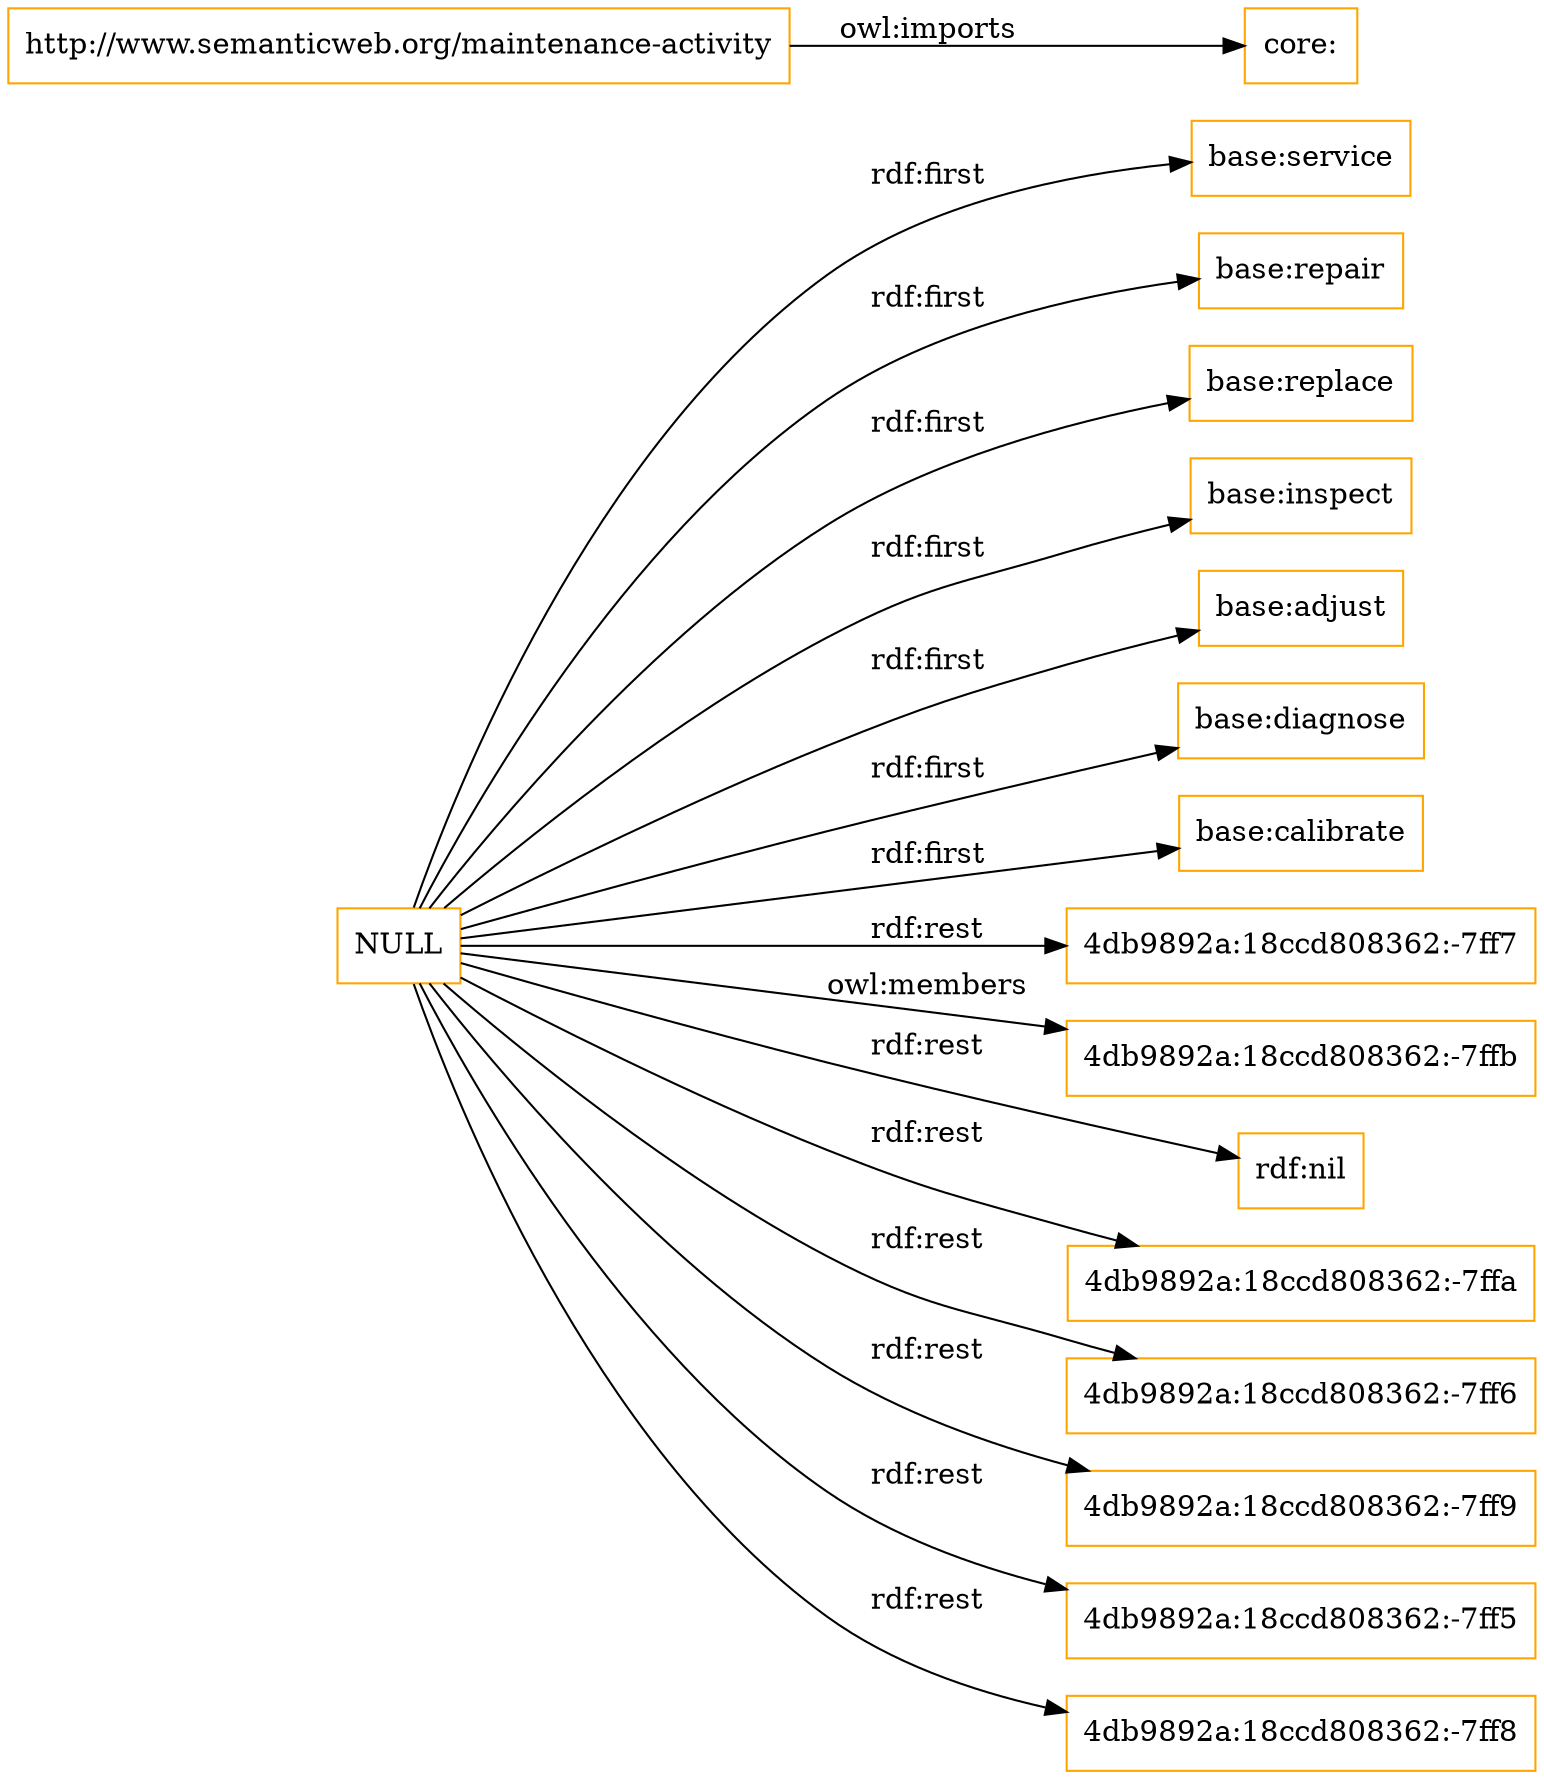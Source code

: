 digraph ar2dtool_diagram { 
rankdir=LR;
size="1501"
node [shape = rectangle, color="orange"]; "base:service" "base:repair" "base:replace" "base:inspect" "base:adjust" "base:diagnose" "base:calibrate" ; /*classes style*/
	"http://www.semanticweb.org/maintenance-activity" -> "core:" [ label = "owl:imports" ];
	"NULL" -> "base:calibrate" [ label = "rdf:first" ];
	"NULL" -> "base:replace" [ label = "rdf:first" ];
	"NULL" -> "4db9892a:18ccd808362:-7ff7" [ label = "rdf:rest" ];
	"NULL" -> "4db9892a:18ccd808362:-7ffb" [ label = "owl:members" ];
	"NULL" -> "base:adjust" [ label = "rdf:first" ];
	"NULL" -> "rdf:nil" [ label = "rdf:rest" ];
	"NULL" -> "4db9892a:18ccd808362:-7ffa" [ label = "rdf:rest" ];
	"NULL" -> "4db9892a:18ccd808362:-7ff6" [ label = "rdf:rest" ];
	"NULL" -> "4db9892a:18ccd808362:-7ff9" [ label = "rdf:rest" ];
	"NULL" -> "base:service" [ label = "rdf:first" ];
	"NULL" -> "base:inspect" [ label = "rdf:first" ];
	"NULL" -> "base:repair" [ label = "rdf:first" ];
	"NULL" -> "base:diagnose" [ label = "rdf:first" ];
	"NULL" -> "4db9892a:18ccd808362:-7ff5" [ label = "rdf:rest" ];
	"NULL" -> "4db9892a:18ccd808362:-7ff8" [ label = "rdf:rest" ];

}
